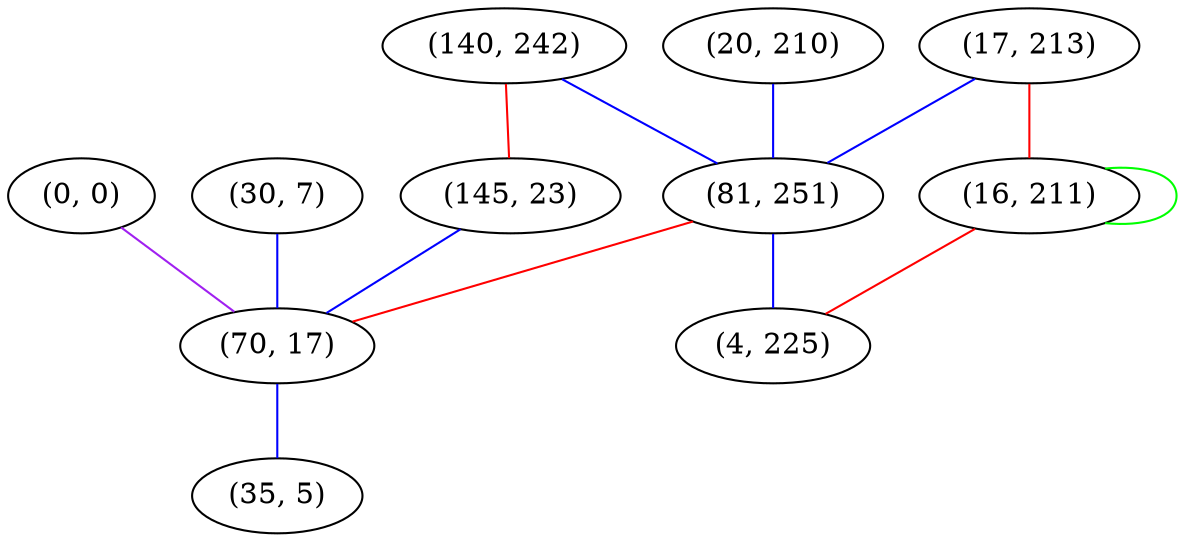 graph "" {
"(0, 0)";
"(140, 242)";
"(30, 7)";
"(17, 213)";
"(145, 23)";
"(20, 210)";
"(16, 211)";
"(81, 251)";
"(4, 225)";
"(70, 17)";
"(35, 5)";
"(0, 0)" -- "(70, 17)"  [color=purple, key=0, weight=4];
"(140, 242)" -- "(81, 251)"  [color=blue, key=0, weight=3];
"(140, 242)" -- "(145, 23)"  [color=red, key=0, weight=1];
"(30, 7)" -- "(70, 17)"  [color=blue, key=0, weight=3];
"(17, 213)" -- "(16, 211)"  [color=red, key=0, weight=1];
"(17, 213)" -- "(81, 251)"  [color=blue, key=0, weight=3];
"(145, 23)" -- "(70, 17)"  [color=blue, key=0, weight=3];
"(20, 210)" -- "(81, 251)"  [color=blue, key=0, weight=3];
"(16, 211)" -- "(16, 211)"  [color=green, key=0, weight=2];
"(16, 211)" -- "(4, 225)"  [color=red, key=0, weight=1];
"(81, 251)" -- "(70, 17)"  [color=red, key=0, weight=1];
"(81, 251)" -- "(4, 225)"  [color=blue, key=0, weight=3];
"(70, 17)" -- "(35, 5)"  [color=blue, key=0, weight=3];
}
